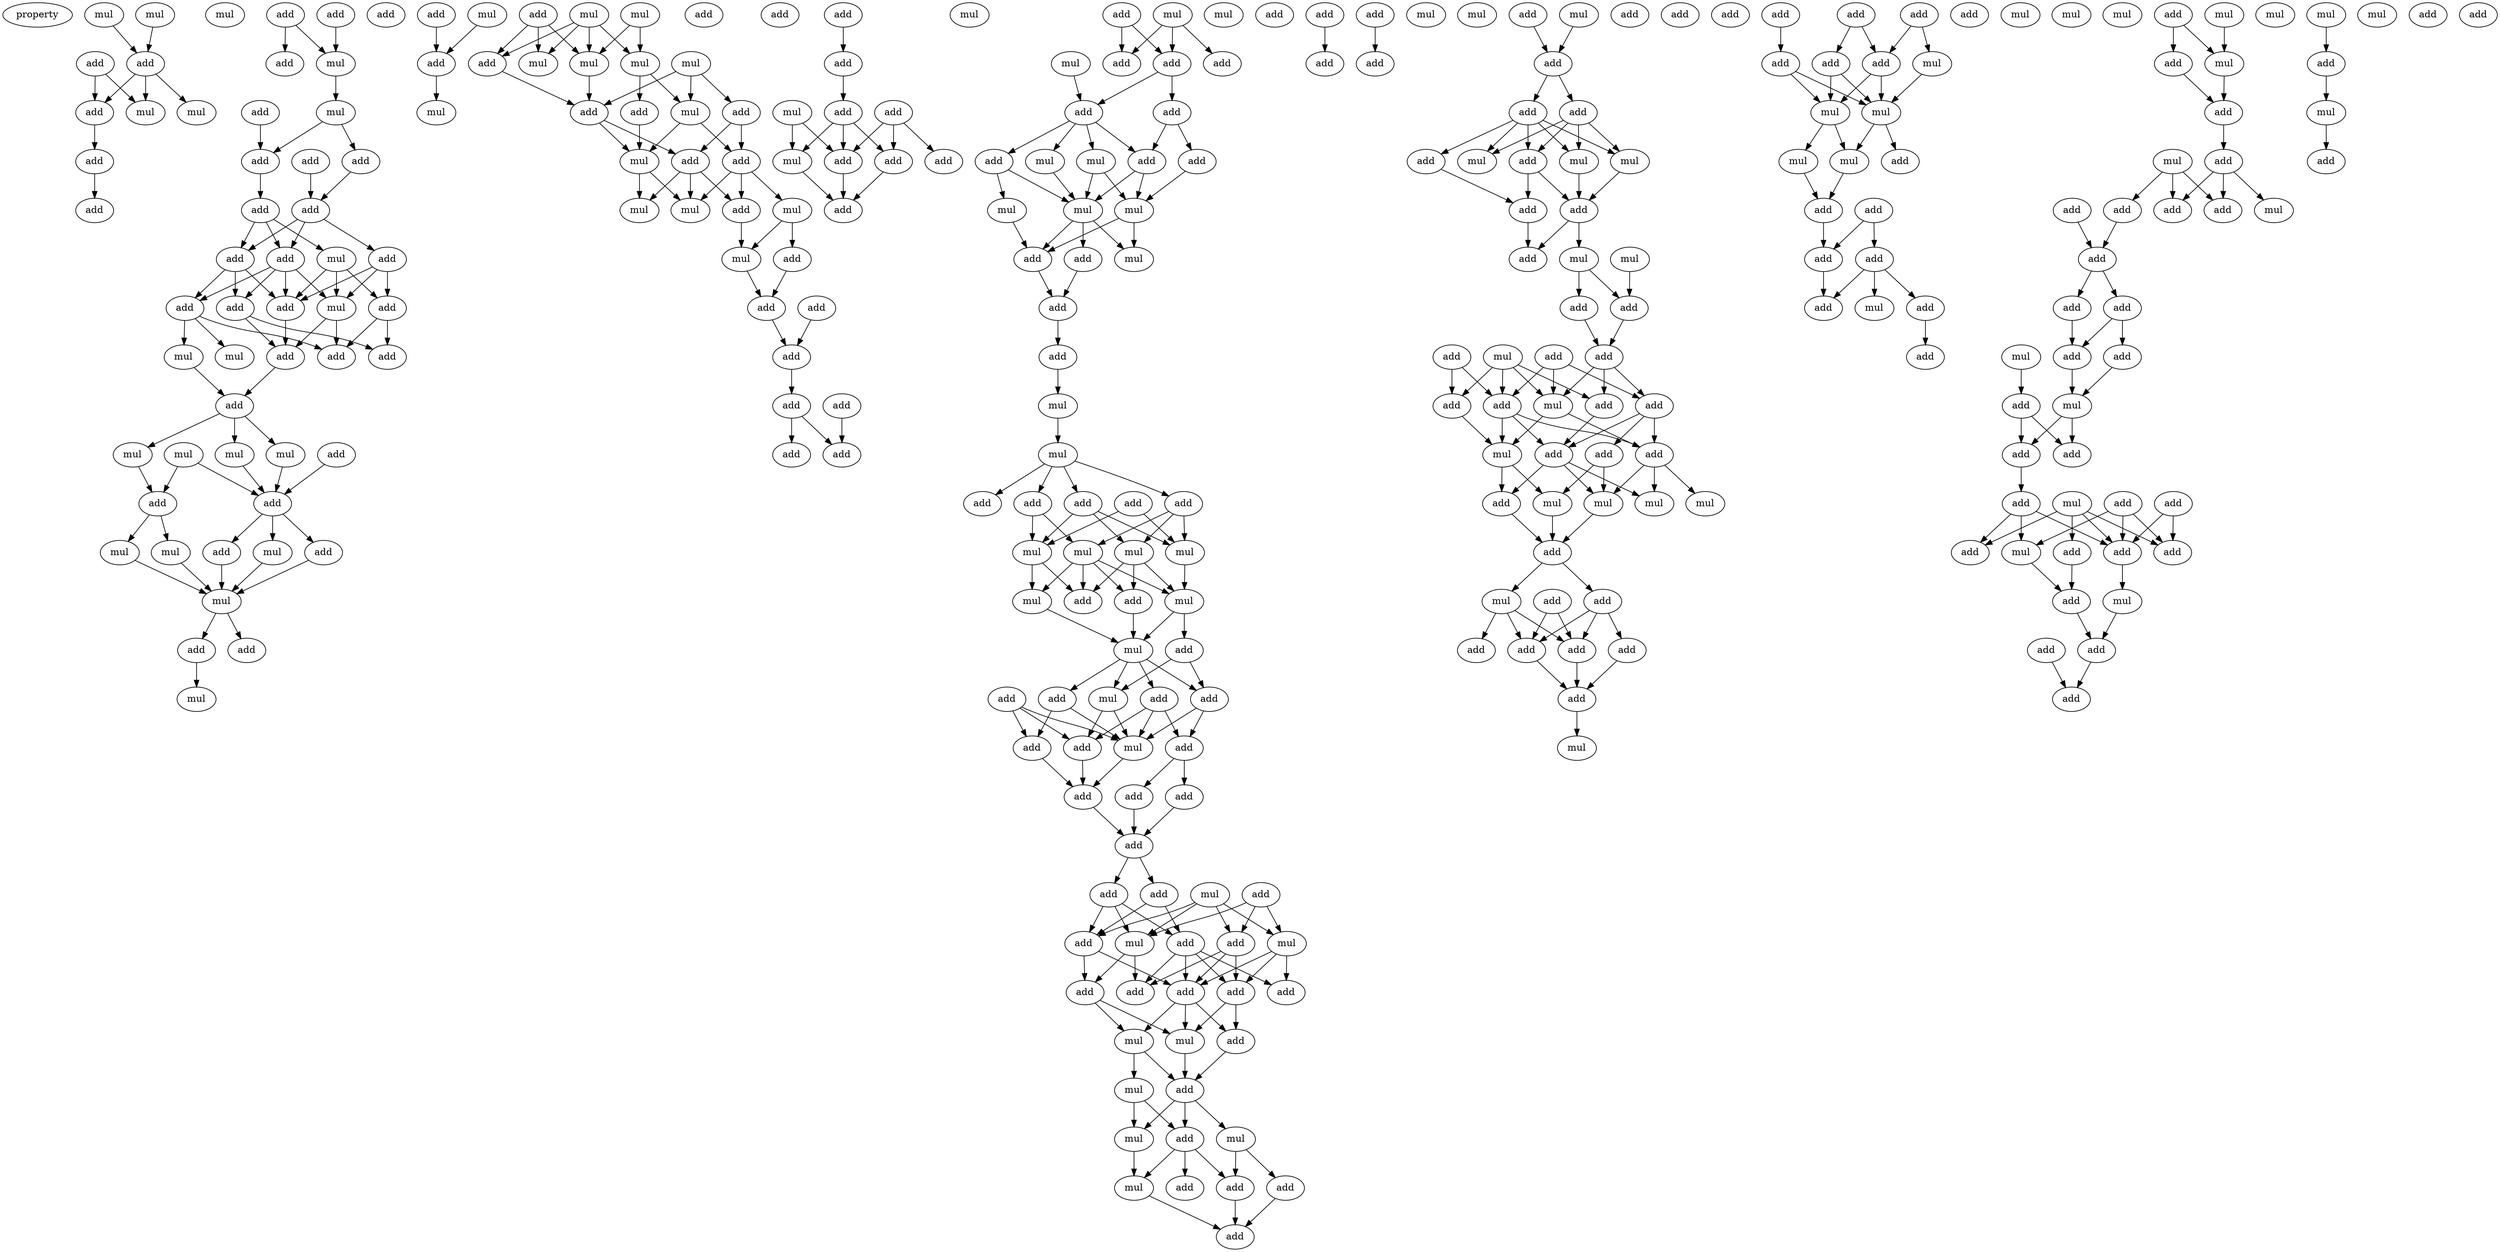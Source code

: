 digraph {
    node [fontcolor=black]
    property [mul=2,lf=1.7]
    0 [ label = mul ];
    1 [ label = mul ];
    2 [ label = mul ];
    3 [ label = add ];
    4 [ label = add ];
    5 [ label = mul ];
    6 [ label = mul ];
    7 [ label = add ];
    8 [ label = add ];
    9 [ label = add ];
    10 [ label = add ];
    11 [ label = add ];
    12 [ label = add ];
    13 [ label = mul ];
    14 [ label = add ];
    15 [ label = mul ];
    16 [ label = add ];
    17 [ label = add ];
    18 [ label = add ];
    19 [ label = add ];
    20 [ label = add ];
    21 [ label = add ];
    22 [ label = add ];
    23 [ label = mul ];
    24 [ label = add ];
    25 [ label = add ];
    26 [ label = add ];
    27 [ label = mul ];
    28 [ label = add ];
    29 [ label = add ];
    30 [ label = add ];
    31 [ label = add ];
    32 [ label = add ];
    33 [ label = mul ];
    34 [ label = mul ];
    35 [ label = add ];
    36 [ label = add ];
    37 [ label = mul ];
    38 [ label = mul ];
    39 [ label = mul ];
    40 [ label = mul ];
    41 [ label = add ];
    42 [ label = add ];
    43 [ label = add ];
    44 [ label = add ];
    45 [ label = mul ];
    46 [ label = mul ];
    47 [ label = mul ];
    48 [ label = mul ];
    49 [ label = add ];
    50 [ label = add ];
    51 [ label = add ];
    52 [ label = mul ];
    53 [ label = add ];
    54 [ label = mul ];
    55 [ label = add ];
    56 [ label = mul ];
    57 [ label = add ];
    58 [ label = mul ];
    59 [ label = mul ];
    60 [ label = mul ];
    61 [ label = mul ];
    62 [ label = mul ];
    63 [ label = mul ];
    64 [ label = add ];
    65 [ label = add ];
    66 [ label = add ];
    67 [ label = mul ];
    68 [ label = add ];
    69 [ label = add ];
    70 [ label = mul ];
    71 [ label = add ];
    72 [ label = mul ];
    73 [ label = mul ];
    74 [ label = mul ];
    75 [ label = add ];
    76 [ label = mul ];
    77 [ label = add ];
    78 [ label = add ];
    79 [ label = add ];
    80 [ label = add ];
    81 [ label = add ];
    82 [ label = add ];
    83 [ label = add ];
    84 [ label = add ];
    85 [ label = add ];
    86 [ label = add ];
    87 [ label = add ];
    88 [ label = add ];
    89 [ label = mul ];
    90 [ label = mul ];
    91 [ label = add ];
    92 [ label = add ];
    93 [ label = add ];
    94 [ label = add ];
    95 [ label = mul ];
    96 [ label = add ];
    97 [ label = add ];
    98 [ label = add ];
    99 [ label = mul ];
    100 [ label = mul ];
    101 [ label = mul ];
    102 [ label = add ];
    103 [ label = add ];
    104 [ label = add ];
    105 [ label = add ];
    106 [ label = add ];
    107 [ label = add ];
    108 [ label = add ];
    109 [ label = mul ];
    110 [ label = add ];
    111 [ label = mul ];
    112 [ label = mul ];
    113 [ label = mul ];
    114 [ label = mul ];
    115 [ label = add ];
    116 [ label = mul ];
    117 [ label = add ];
    118 [ label = add ];
    119 [ label = add ];
    120 [ label = add ];
    121 [ label = add ];
    122 [ label = mul ];
    123 [ label = add ];
    124 [ label = mul ];
    125 [ label = add ];
    126 [ label = add ];
    127 [ label = add ];
    128 [ label = add ];
    129 [ label = add ];
    130 [ label = mul ];
    131 [ label = mul ];
    132 [ label = mul ];
    133 [ label = mul ];
    134 [ label = add ];
    135 [ label = mul ];
    136 [ label = mul ];
    137 [ label = add ];
    138 [ label = add ];
    139 [ label = mul ];
    140 [ label = add ];
    141 [ label = add ];
    142 [ label = add ];
    143 [ label = mul ];
    144 [ label = add ];
    145 [ label = add ];
    146 [ label = add ];
    147 [ label = mul ];
    148 [ label = add ];
    149 [ label = add ];
    150 [ label = add ];
    151 [ label = add ];
    152 [ label = add ];
    153 [ label = add ];
    154 [ label = add ];
    155 [ label = add ];
    156 [ label = mul ];
    157 [ label = mul ];
    158 [ label = add ];
    159 [ label = add ];
    160 [ label = add ];
    161 [ label = mul ];
    162 [ label = add ];
    163 [ label = add ];
    164 [ label = add ];
    165 [ label = add ];
    166 [ label = add ];
    167 [ label = mul ];
    168 [ label = mul ];
    169 [ label = add ];
    170 [ label = add ];
    171 [ label = mul ];
    172 [ label = add ];
    173 [ label = mul ];
    174 [ label = mul ];
    175 [ label = add ];
    176 [ label = add ];
    177 [ label = add ];
    178 [ label = mul ];
    179 [ label = add ];
    180 [ label = add ];
    181 [ label = mul ];
    182 [ label = mul ];
    183 [ label = add ];
    184 [ label = add ];
    185 [ label = mul ];
    186 [ label = add ];
    187 [ label = add ];
    188 [ label = add ];
    189 [ label = add ];
    190 [ label = mul ];
    191 [ label = add ];
    192 [ label = mul ];
    193 [ label = mul ];
    194 [ label = add ];
    195 [ label = add ];
    196 [ label = mul ];
    197 [ label = add ];
    198 [ label = mul ];
    199 [ label = add ];
    200 [ label = add ];
    201 [ label = add ];
    202 [ label = mul ];
    203 [ label = add ];
    204 [ label = add ];
    205 [ label = add ];
    206 [ label = add ];
    207 [ label = add ];
    208 [ label = add ];
    209 [ label = add ];
    210 [ label = mul ];
    211 [ label = add ];
    212 [ label = add ];
    213 [ label = add ];
    214 [ label = mul ];
    215 [ label = mul ];
    216 [ label = mul ];
    217 [ label = add ];
    218 [ label = mul ];
    219 [ label = mul ];
    220 [ label = add ];
    221 [ label = add ];
    222 [ label = mul ];
    223 [ label = add ];
    224 [ label = add ];
    225 [ label = add ];
    226 [ label = add ];
    227 [ label = add ];
    228 [ label = add ];
    229 [ label = add ];
    230 [ label = add ];
    231 [ label = add ];
    232 [ label = mul ];
    233 [ label = add ];
    234 [ label = add ];
    235 [ label = add ];
    236 [ label = add ];
    237 [ label = mul ];
    238 [ label = add ];
    239 [ label = mul ];
    240 [ label = mul ];
    241 [ label = add ];
    242 [ label = mul ];
    243 [ label = mul ];
    244 [ label = add ];
    245 [ label = add ];
    246 [ label = add ];
    247 [ label = add ];
    248 [ label = add ];
    249 [ label = add ];
    250 [ label = add ];
    251 [ label = mul ];
    252 [ label = add ];
    253 [ label = mul ];
    254 [ label = mul ];
    255 [ label = mul ];
    256 [ label = add ];
    257 [ label = mul ];
    258 [ label = mul ];
    259 [ label = add ];
    260 [ label = mul ];
    261 [ label = add ];
    262 [ label = mul ];
    263 [ label = add ];
    264 [ label = add ];
    265 [ label = add ];
    266 [ label = add ];
    267 [ label = mul ];
    268 [ label = add ];
    269 [ label = add ];
    270 [ label = add ];
    271 [ label = add ];
    272 [ label = mul ];
    273 [ label = add ];
    274 [ label = add ];
    275 [ label = add ];
    276 [ label = mul ];
    277 [ label = add ];
    278 [ label = add ];
    279 [ label = add ];
    280 [ label = mul ];
    281 [ label = add ];
    282 [ label = add ];
    283 [ label = add ];
    284 [ label = add ];
    285 [ label = add ];
    286 [ label = add ];
    287 [ label = mul ];
    288 [ label = mul ];
    289 [ label = add ];
    290 [ label = add ];
    291 [ label = add ];
    292 [ label = add ];
    293 [ label = mul ];
    294 [ label = mul ];
    295 [ label = add ];
    296 [ label = mul ];
    297 [ label = add ];
    298 [ label = add ];
    299 [ label = add ];
    0 -> 3 [ name = 0 ];
    2 -> 3 [ name = 1 ];
    3 -> 5 [ name = 2 ];
    3 -> 6 [ name = 3 ];
    3 -> 7 [ name = 4 ];
    4 -> 5 [ name = 5 ];
    4 -> 7 [ name = 6 ];
    7 -> 8 [ name = 7 ];
    8 -> 10 [ name = 8 ];
    9 -> 12 [ name = 9 ];
    9 -> 13 [ name = 10 ];
    11 -> 13 [ name = 11 ];
    13 -> 15 [ name = 12 ];
    14 -> 16 [ name = 13 ];
    15 -> 16 [ name = 14 ];
    15 -> 18 [ name = 15 ];
    16 -> 19 [ name = 16 ];
    17 -> 20 [ name = 17 ];
    18 -> 20 [ name = 18 ];
    19 -> 22 [ name = 19 ];
    19 -> 23 [ name = 20 ];
    19 -> 24 [ name = 21 ];
    20 -> 21 [ name = 22 ];
    20 -> 22 [ name = 23 ];
    20 -> 24 [ name = 24 ];
    21 -> 25 [ name = 25 ];
    21 -> 26 [ name = 26 ];
    21 -> 27 [ name = 27 ];
    22 -> 25 [ name = 28 ];
    22 -> 28 [ name = 29 ];
    22 -> 29 [ name = 30 ];
    23 -> 25 [ name = 31 ];
    23 -> 26 [ name = 32 ];
    23 -> 27 [ name = 33 ];
    24 -> 25 [ name = 34 ];
    24 -> 27 [ name = 35 ];
    24 -> 28 [ name = 36 ];
    24 -> 29 [ name = 37 ];
    25 -> 30 [ name = 38 ];
    26 -> 31 [ name = 39 ];
    26 -> 32 [ name = 40 ];
    27 -> 30 [ name = 41 ];
    27 -> 32 [ name = 42 ];
    28 -> 32 [ name = 43 ];
    28 -> 33 [ name = 44 ];
    28 -> 34 [ name = 45 ];
    29 -> 30 [ name = 46 ];
    29 -> 31 [ name = 47 ];
    30 -> 35 [ name = 48 ];
    34 -> 35 [ name = 49 ];
    35 -> 37 [ name = 50 ];
    35 -> 39 [ name = 51 ];
    35 -> 40 [ name = 52 ];
    36 -> 42 [ name = 53 ];
    37 -> 41 [ name = 54 ];
    38 -> 41 [ name = 55 ];
    38 -> 42 [ name = 56 ];
    39 -> 42 [ name = 57 ];
    40 -> 42 [ name = 58 ];
    41 -> 45 [ name = 59 ];
    41 -> 47 [ name = 60 ];
    42 -> 43 [ name = 61 ];
    42 -> 44 [ name = 62 ];
    42 -> 46 [ name = 63 ];
    43 -> 48 [ name = 64 ];
    44 -> 48 [ name = 65 ];
    45 -> 48 [ name = 66 ];
    46 -> 48 [ name = 67 ];
    47 -> 48 [ name = 68 ];
    48 -> 49 [ name = 69 ];
    48 -> 53 [ name = 70 ];
    49 -> 54 [ name = 71 ];
    51 -> 55 [ name = 72 ];
    52 -> 55 [ name = 73 ];
    55 -> 58 [ name = 74 ];
    56 -> 60 [ name = 75 ];
    56 -> 62 [ name = 76 ];
    57 -> 60 [ name = 77 ];
    57 -> 63 [ name = 78 ];
    57 -> 64 [ name = 79 ];
    59 -> 60 [ name = 80 ];
    59 -> 62 [ name = 81 ];
    59 -> 63 [ name = 82 ];
    59 -> 64 [ name = 83 ];
    60 -> 65 [ name = 84 ];
    61 -> 65 [ name = 85 ];
    61 -> 67 [ name = 86 ];
    61 -> 68 [ name = 87 ];
    62 -> 66 [ name = 88 ];
    62 -> 67 [ name = 89 ];
    64 -> 65 [ name = 90 ];
    65 -> 70 [ name = 91 ];
    65 -> 71 [ name = 92 ];
    66 -> 70 [ name = 93 ];
    67 -> 69 [ name = 94 ];
    67 -> 70 [ name = 95 ];
    68 -> 69 [ name = 96 ];
    68 -> 71 [ name = 97 ];
    69 -> 72 [ name = 98 ];
    69 -> 74 [ name = 99 ];
    69 -> 75 [ name = 100 ];
    70 -> 73 [ name = 101 ];
    70 -> 74 [ name = 102 ];
    71 -> 73 [ name = 103 ];
    71 -> 74 [ name = 104 ];
    71 -> 75 [ name = 105 ];
    72 -> 76 [ name = 106 ];
    72 -> 77 [ name = 107 ];
    75 -> 76 [ name = 108 ];
    76 -> 79 [ name = 109 ];
    77 -> 79 [ name = 110 ];
    79 -> 82 [ name = 111 ];
    80 -> 82 [ name = 112 ];
    82 -> 84 [ name = 113 ];
    83 -> 86 [ name = 114 ];
    84 -> 85 [ name = 115 ];
    84 -> 86 [ name = 116 ];
    87 -> 88 [ name = 117 ];
    88 -> 92 [ name = 118 ];
    89 -> 95 [ name = 119 ];
    89 -> 96 [ name = 120 ];
    91 -> 93 [ name = 121 ];
    91 -> 94 [ name = 122 ];
    91 -> 96 [ name = 123 ];
    92 -> 94 [ name = 124 ];
    92 -> 95 [ name = 125 ];
    92 -> 96 [ name = 126 ];
    94 -> 97 [ name = 127 ];
    95 -> 97 [ name = 128 ];
    96 -> 97 [ name = 129 ];
    98 -> 102 [ name = 130 ];
    98 -> 103 [ name = 131 ];
    99 -> 102 [ name = 132 ];
    99 -> 103 [ name = 133 ];
    99 -> 104 [ name = 134 ];
    100 -> 106 [ name = 135 ];
    102 -> 105 [ name = 136 ];
    102 -> 106 [ name = 137 ];
    105 -> 107 [ name = 138 ];
    105 -> 110 [ name = 139 ];
    106 -> 108 [ name = 140 ];
    106 -> 109 [ name = 141 ];
    106 -> 110 [ name = 142 ];
    106 -> 111 [ name = 143 ];
    107 -> 113 [ name = 144 ];
    108 -> 112 [ name = 145 ];
    108 -> 114 [ name = 146 ];
    109 -> 112 [ name = 147 ];
    110 -> 112 [ name = 148 ];
    110 -> 113 [ name = 149 ];
    111 -> 112 [ name = 150 ];
    111 -> 113 [ name = 151 ];
    112 -> 115 [ name = 152 ];
    112 -> 116 [ name = 153 ];
    112 -> 117 [ name = 154 ];
    113 -> 116 [ name = 155 ];
    113 -> 117 [ name = 156 ];
    114 -> 117 [ name = 157 ];
    115 -> 118 [ name = 158 ];
    117 -> 118 [ name = 159 ];
    118 -> 120 [ name = 160 ];
    120 -> 122 [ name = 161 ];
    121 -> 123 [ name = 162 ];
    122 -> 124 [ name = 163 ];
    124 -> 125 [ name = 164 ];
    124 -> 127 [ name = 165 ];
    124 -> 128 [ name = 166 ];
    124 -> 129 [ name = 167 ];
    125 -> 130 [ name = 168 ];
    125 -> 131 [ name = 169 ];
    125 -> 133 [ name = 170 ];
    126 -> 131 [ name = 171 ];
    126 -> 133 [ name = 172 ];
    128 -> 132 [ name = 173 ];
    128 -> 133 [ name = 174 ];
    129 -> 130 [ name = 175 ];
    129 -> 131 [ name = 176 ];
    129 -> 132 [ name = 177 ];
    130 -> 134 [ name = 178 ];
    130 -> 136 [ name = 179 ];
    130 -> 137 [ name = 180 ];
    131 -> 136 [ name = 181 ];
    132 -> 134 [ name = 182 ];
    132 -> 135 [ name = 183 ];
    132 -> 136 [ name = 184 ];
    132 -> 137 [ name = 185 ];
    133 -> 135 [ name = 186 ];
    133 -> 137 [ name = 187 ];
    134 -> 139 [ name = 188 ];
    135 -> 139 [ name = 189 ];
    136 -> 138 [ name = 190 ];
    136 -> 139 [ name = 191 ];
    138 -> 141 [ name = 192 ];
    138 -> 143 [ name = 193 ];
    139 -> 140 [ name = 194 ];
    139 -> 141 [ name = 195 ];
    139 -> 142 [ name = 196 ];
    139 -> 143 [ name = 197 ];
    140 -> 147 [ name = 198 ];
    140 -> 148 [ name = 199 ];
    141 -> 146 [ name = 200 ];
    141 -> 147 [ name = 201 ];
    142 -> 145 [ name = 202 ];
    142 -> 146 [ name = 203 ];
    142 -> 147 [ name = 204 ];
    143 -> 145 [ name = 205 ];
    143 -> 147 [ name = 206 ];
    144 -> 145 [ name = 207 ];
    144 -> 147 [ name = 208 ];
    144 -> 148 [ name = 209 ];
    145 -> 149 [ name = 210 ];
    146 -> 150 [ name = 211 ];
    146 -> 151 [ name = 212 ];
    147 -> 149 [ name = 213 ];
    148 -> 149 [ name = 214 ];
    149 -> 152 [ name = 215 ];
    150 -> 152 [ name = 216 ];
    151 -> 152 [ name = 217 ];
    152 -> 153 [ name = 218 ];
    152 -> 154 [ name = 219 ];
    153 -> 157 [ name = 220 ];
    153 -> 158 [ name = 221 ];
    153 -> 159 [ name = 222 ];
    154 -> 158 [ name = 223 ];
    154 -> 159 [ name = 224 ];
    155 -> 157 [ name = 225 ];
    155 -> 160 [ name = 226 ];
    155 -> 161 [ name = 227 ];
    156 -> 157 [ name = 228 ];
    156 -> 158 [ name = 229 ];
    156 -> 160 [ name = 230 ];
    156 -> 161 [ name = 231 ];
    157 -> 163 [ name = 232 ];
    157 -> 166 [ name = 233 ];
    158 -> 163 [ name = 234 ];
    158 -> 164 [ name = 235 ];
    159 -> 162 [ name = 236 ];
    159 -> 164 [ name = 237 ];
    159 -> 165 [ name = 238 ];
    159 -> 166 [ name = 239 ];
    160 -> 164 [ name = 240 ];
    160 -> 165 [ name = 241 ];
    160 -> 166 [ name = 242 ];
    161 -> 162 [ name = 243 ];
    161 -> 164 [ name = 244 ];
    161 -> 165 [ name = 245 ];
    163 -> 167 [ name = 246 ];
    163 -> 168 [ name = 247 ];
    164 -> 167 [ name = 248 ];
    164 -> 168 [ name = 249 ];
    164 -> 169 [ name = 250 ];
    165 -> 167 [ name = 251 ];
    165 -> 169 [ name = 252 ];
    167 -> 170 [ name = 253 ];
    168 -> 170 [ name = 254 ];
    168 -> 171 [ name = 255 ];
    169 -> 170 [ name = 256 ];
    170 -> 172 [ name = 257 ];
    170 -> 173 [ name = 258 ];
    170 -> 174 [ name = 259 ];
    171 -> 172 [ name = 260 ];
    171 -> 173 [ name = 261 ];
    172 -> 176 [ name = 262 ];
    172 -> 177 [ name = 263 ];
    172 -> 178 [ name = 264 ];
    173 -> 178 [ name = 265 ];
    174 -> 175 [ name = 266 ];
    174 -> 177 [ name = 267 ];
    175 -> 179 [ name = 268 ];
    177 -> 179 [ name = 269 ];
    178 -> 179 [ name = 270 ];
    180 -> 183 [ name = 271 ];
    184 -> 186 [ name = 272 ];
    185 -> 186 [ name = 273 ];
    186 -> 187 [ name = 274 ];
    186 -> 188 [ name = 275 ];
    187 -> 189 [ name = 276 ];
    187 -> 190 [ name = 277 ];
    187 -> 191 [ name = 278 ];
    187 -> 192 [ name = 279 ];
    187 -> 193 [ name = 280 ];
    188 -> 189 [ name = 281 ];
    188 -> 190 [ name = 282 ];
    188 -> 192 [ name = 283 ];
    188 -> 193 [ name = 284 ];
    189 -> 194 [ name = 285 ];
    189 -> 195 [ name = 286 ];
    191 -> 194 [ name = 287 ];
    192 -> 195 [ name = 288 ];
    193 -> 195 [ name = 289 ];
    194 -> 199 [ name = 290 ];
    195 -> 198 [ name = 291 ];
    195 -> 199 [ name = 292 ];
    196 -> 201 [ name = 293 ];
    198 -> 200 [ name = 294 ];
    198 -> 201 [ name = 295 ];
    200 -> 205 [ name = 296 ];
    201 -> 205 [ name = 297 ];
    202 -> 206 [ name = 298 ];
    202 -> 208 [ name = 299 ];
    202 -> 209 [ name = 300 ];
    202 -> 210 [ name = 301 ];
    203 -> 206 [ name = 302 ];
    203 -> 209 [ name = 303 ];
    204 -> 206 [ name = 304 ];
    204 -> 207 [ name = 305 ];
    204 -> 210 [ name = 306 ];
    205 -> 207 [ name = 307 ];
    205 -> 208 [ name = 308 ];
    205 -> 210 [ name = 309 ];
    206 -> 212 [ name = 310 ];
    206 -> 213 [ name = 311 ];
    206 -> 214 [ name = 312 ];
    207 -> 211 [ name = 313 ];
    207 -> 212 [ name = 314 ];
    207 -> 213 [ name = 315 ];
    208 -> 212 [ name = 316 ];
    209 -> 214 [ name = 317 ];
    210 -> 213 [ name = 318 ];
    210 -> 214 [ name = 319 ];
    211 -> 215 [ name = 320 ];
    211 -> 219 [ name = 321 ];
    212 -> 216 [ name = 322 ];
    212 -> 217 [ name = 323 ];
    212 -> 219 [ name = 324 ];
    213 -> 216 [ name = 325 ];
    213 -> 218 [ name = 326 ];
    213 -> 219 [ name = 327 ];
    214 -> 215 [ name = 328 ];
    214 -> 217 [ name = 329 ];
    215 -> 220 [ name = 330 ];
    217 -> 220 [ name = 331 ];
    219 -> 220 [ name = 332 ];
    220 -> 221 [ name = 333 ];
    220 -> 222 [ name = 334 ];
    221 -> 225 [ name = 335 ];
    221 -> 227 [ name = 336 ];
    221 -> 228 [ name = 337 ];
    222 -> 224 [ name = 338 ];
    222 -> 225 [ name = 339 ];
    222 -> 227 [ name = 340 ];
    223 -> 225 [ name = 341 ];
    223 -> 227 [ name = 342 ];
    225 -> 229 [ name = 343 ];
    227 -> 229 [ name = 344 ];
    228 -> 229 [ name = 345 ];
    229 -> 232 [ name = 346 ];
    231 -> 236 [ name = 347 ];
    231 -> 238 [ name = 348 ];
    233 -> 237 [ name = 349 ];
    233 -> 238 [ name = 350 ];
    234 -> 235 [ name = 351 ];
    235 -> 239 [ name = 352 ];
    235 -> 240 [ name = 353 ];
    236 -> 239 [ name = 354 ];
    236 -> 240 [ name = 355 ];
    237 -> 240 [ name = 356 ];
    238 -> 239 [ name = 357 ];
    238 -> 240 [ name = 358 ];
    239 -> 242 [ name = 359 ];
    239 -> 243 [ name = 360 ];
    240 -> 241 [ name = 361 ];
    240 -> 242 [ name = 362 ];
    242 -> 245 [ name = 363 ];
    243 -> 245 [ name = 364 ];
    244 -> 246 [ name = 365 ];
    244 -> 247 [ name = 366 ];
    245 -> 246 [ name = 367 ];
    246 -> 249 [ name = 368 ];
    247 -> 248 [ name = 369 ];
    247 -> 249 [ name = 370 ];
    247 -> 251 [ name = 371 ];
    248 -> 252 [ name = 372 ];
    256 -> 259 [ name = 373 ];
    256 -> 260 [ name = 374 ];
    257 -> 260 [ name = 375 ];
    259 -> 261 [ name = 376 ];
    260 -> 261 [ name = 377 ];
    261 -> 263 [ name = 378 ];
    262 -> 264 [ name = 379 ];
    262 -> 266 [ name = 380 ];
    262 -> 268 [ name = 381 ];
    263 -> 264 [ name = 382 ];
    263 -> 266 [ name = 383 ];
    263 -> 267 [ name = 384 ];
    265 -> 269 [ name = 385 ];
    268 -> 269 [ name = 386 ];
    269 -> 270 [ name = 387 ];
    269 -> 271 [ name = 388 ];
    270 -> 274 [ name = 389 ];
    271 -> 273 [ name = 390 ];
    271 -> 274 [ name = 391 ];
    272 -> 275 [ name = 392 ];
    273 -> 276 [ name = 393 ];
    274 -> 276 [ name = 394 ];
    275 -> 277 [ name = 395 ];
    275 -> 278 [ name = 396 ];
    276 -> 277 [ name = 397 ];
    276 -> 278 [ name = 398 ];
    278 -> 279 [ name = 399 ];
    279 -> 283 [ name = 400 ];
    279 -> 286 [ name = 401 ];
    279 -> 287 [ name = 402 ];
    280 -> 283 [ name = 403 ];
    280 -> 284 [ name = 404 ];
    280 -> 285 [ name = 405 ];
    280 -> 286 [ name = 406 ];
    281 -> 284 [ name = 407 ];
    281 -> 286 [ name = 408 ];
    281 -> 287 [ name = 409 ];
    282 -> 284 [ name = 410 ];
    282 -> 286 [ name = 411 ];
    285 -> 289 [ name = 412 ];
    286 -> 288 [ name = 413 ];
    287 -> 289 [ name = 414 ];
    288 -> 291 [ name = 415 ];
    289 -> 291 [ name = 416 ];
    290 -> 292 [ name = 417 ];
    291 -> 292 [ name = 418 ];
    293 -> 295 [ name = 419 ];
    295 -> 296 [ name = 420 ];
    296 -> 297 [ name = 421 ];
}
